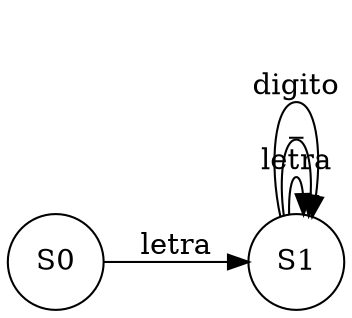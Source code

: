 digraph G{
rankdir=LR
node[shape=circle]
nodo0 [ label ="S0"];
nodo1 [ label ="S1"];
nodo0->nodo1 [label = "letra"]
nodo1->nodo1 [label = "letra"]
nodo1->nodo1 [label = "_"]
nodo1->nodo1 [label = "digito"]
}
